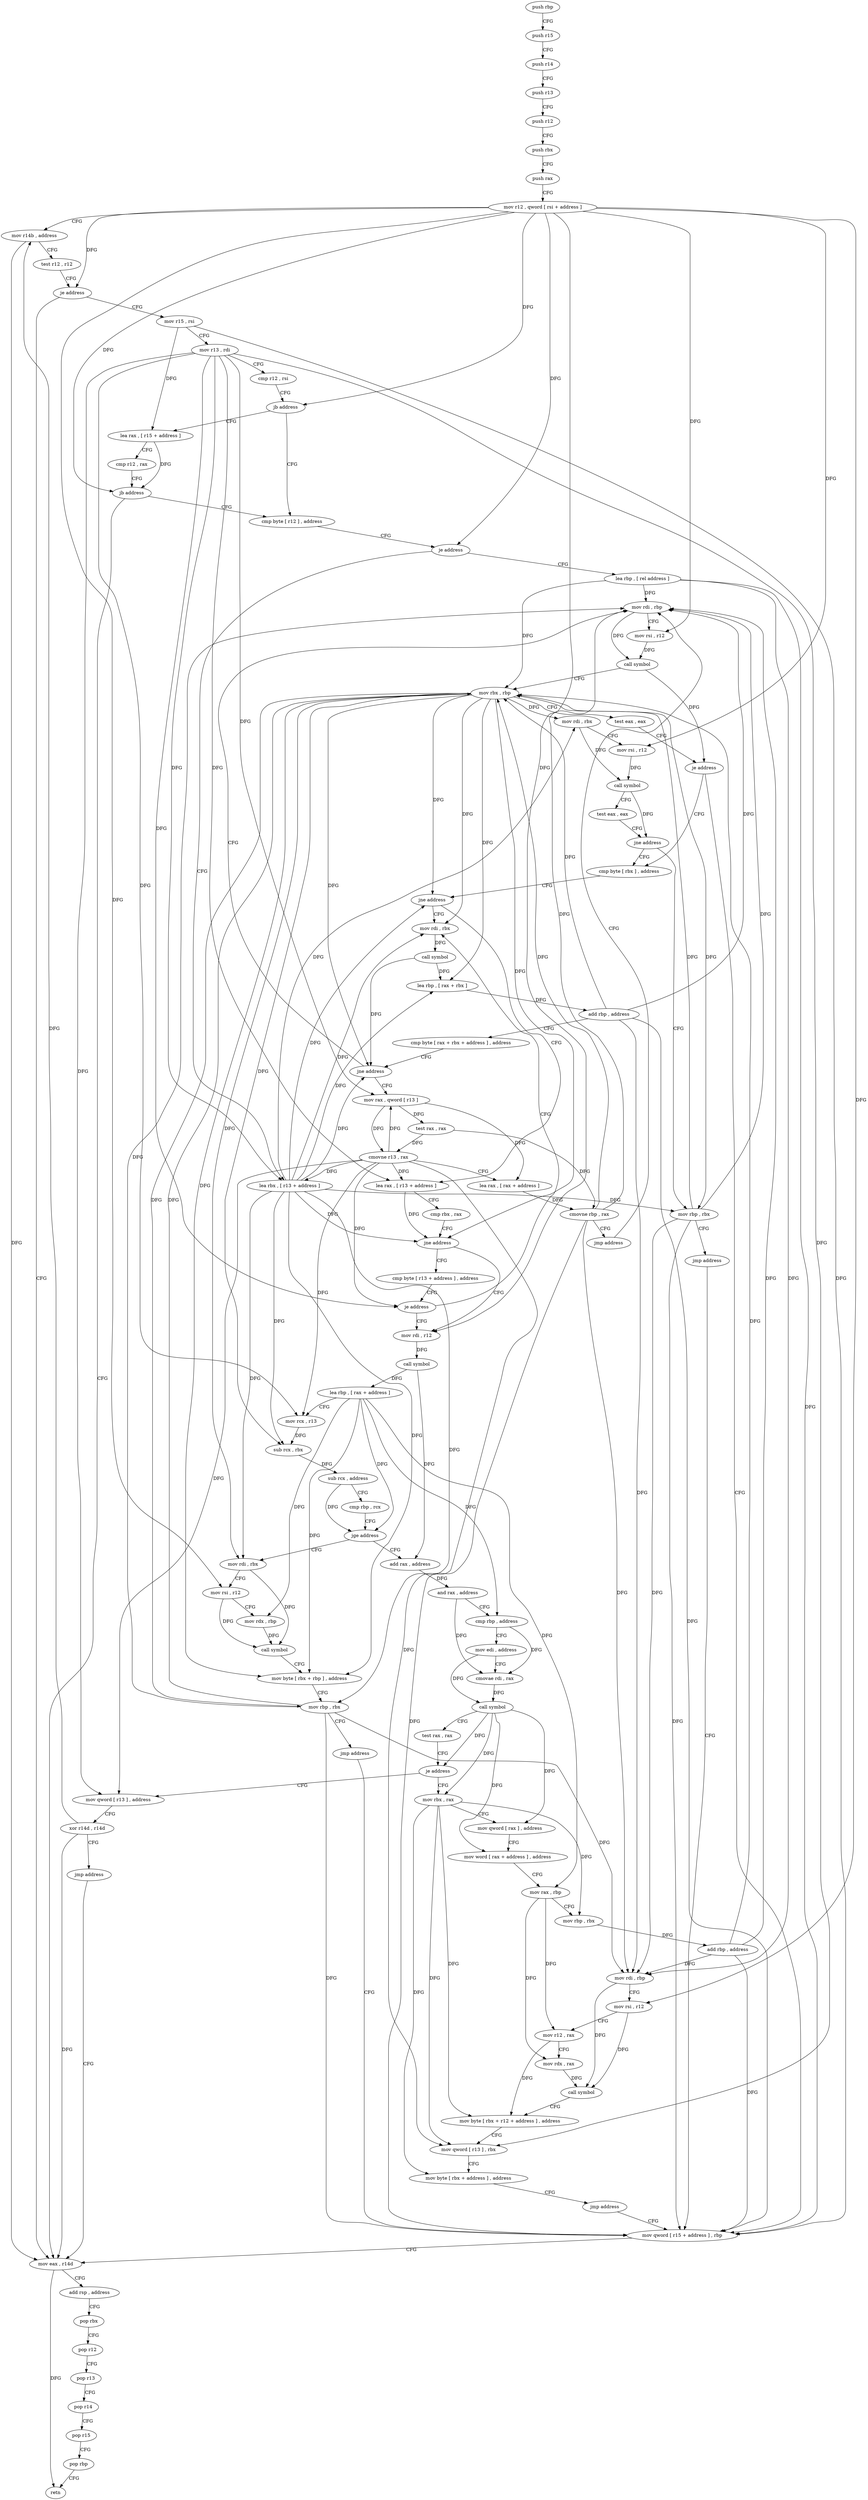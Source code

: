 digraph "func" {
"296624" [label = "push rbp" ]
"296625" [label = "push r15" ]
"296627" [label = "push r14" ]
"296629" [label = "push r13" ]
"296631" [label = "push r12" ]
"296633" [label = "push rbx" ]
"296634" [label = "push rax" ]
"296635" [label = "mov r12 , qword [ rsi + address ]" ]
"296639" [label = "mov r14b , address" ]
"296642" [label = "test r12 , r12" ]
"296645" [label = "je address" ]
"296814" [label = "mov eax , r14d" ]
"296651" [label = "mov r15 , rsi" ]
"296817" [label = "add rsp , address" ]
"296821" [label = "pop rbx" ]
"296822" [label = "pop r12" ]
"296824" [label = "pop r13" ]
"296826" [label = "pop r14" ]
"296828" [label = "pop r15" ]
"296830" [label = "pop rbp" ]
"296831" [label = "retn" ]
"296654" [label = "mov r13 , rdi" ]
"296657" [label = "cmp r12 , rsi" ]
"296660" [label = "jb address" ]
"296675" [label = "cmp byte [ r12 ] , address" ]
"296662" [label = "lea rax , [ r15 + address ]" ]
"296680" [label = "je address" ]
"296803" [label = "lea rbp , [ rel address ]" ]
"296682" [label = "lea rbx , [ r13 + address ]" ]
"296666" [label = "cmp r12 , rax" ]
"296669" [label = "jb address" ]
"296810" [label = "mov qword [ r15 + address ] , rbp" ]
"296686" [label = "mov rdi , rbx" ]
"296689" [label = "mov rsi , r12" ]
"296692" [label = "call symbol" ]
"296697" [label = "test eax , eax" ]
"296699" [label = "jne address" ]
"296738" [label = "cmp byte [ rbx ] , address" ]
"296701" [label = "mov rbp , rbx" ]
"296741" [label = "jne address" ]
"296759" [label = "mov rdi , rbx" ]
"296743" [label = "lea rax , [ r13 + address ]" ]
"296704" [label = "jmp address" ]
"296762" [label = "call symbol" ]
"296767" [label = "lea rbp , [ rax + rbx ]" ]
"296771" [label = "add rbp , address" ]
"296775" [label = "cmp byte [ rax + rbx + address ] , address" ]
"296780" [label = "jne address" ]
"296720" [label = "mov rdi , rbp" ]
"296782" [label = "mov rax , qword [ r13 ]" ]
"296747" [label = "cmp rbx , rax" ]
"296750" [label = "jne address" ]
"296832" [label = "mov rdi , r12" ]
"296752" [label = "cmp byte [ r13 + address ] , address" ]
"296723" [label = "mov rsi , r12" ]
"296726" [label = "call symbol" ]
"296731" [label = "mov rbx , rbp" ]
"296734" [label = "test eax , eax" ]
"296736" [label = "je address" ]
"296786" [label = "test rax , rax" ]
"296789" [label = "cmovne r13 , rax" ]
"296793" [label = "lea rax , [ rax + address ]" ]
"296797" [label = "cmovne rbp , rax" ]
"296801" [label = "jmp address" ]
"296835" [label = "call symbol" ]
"296840" [label = "lea rbp , [ rax + address ]" ]
"296844" [label = "mov rcx , r13" ]
"296847" [label = "sub rcx , rbx" ]
"296850" [label = "sub rcx , address" ]
"296854" [label = "cmp rbp , rcx" ]
"296857" [label = "jge address" ]
"296882" [label = "add rax , address" ]
"296859" [label = "mov rdi , rbx" ]
"296757" [label = "je address" ]
"296886" [label = "and rax , address" ]
"296890" [label = "cmp rbp , address" ]
"296894" [label = "mov edi , address" ]
"296899" [label = "cmovae rdi , rax" ]
"296903" [label = "call symbol" ]
"296908" [label = "test rax , rax" ]
"296911" [label = "je address" ]
"296975" [label = "mov qword [ r13 ] , address" ]
"296913" [label = "mov rbx , rax" ]
"296862" [label = "mov rsi , r12" ]
"296865" [label = "mov rdx , rbp" ]
"296868" [label = "call symbol" ]
"296873" [label = "mov byte [ rbx + rbp ] , address" ]
"296877" [label = "mov rbp , rbx" ]
"296880" [label = "jmp address" ]
"296983" [label = "xor r14d , r14d" ]
"296986" [label = "jmp address" ]
"296916" [label = "mov qword [ rax ] , address" ]
"296923" [label = "mov word [ rax + address ] , address" ]
"296929" [label = "mov rax , rbp" ]
"296932" [label = "mov rbp , rbx" ]
"296935" [label = "add rbp , address" ]
"296939" [label = "mov rdi , rbp" ]
"296942" [label = "mov rsi , r12" ]
"296945" [label = "mov r12 , rax" ]
"296948" [label = "mov rdx , rax" ]
"296951" [label = "call symbol" ]
"296956" [label = "mov byte [ rbx + r12 + address ] , address" ]
"296962" [label = "mov qword [ r13 ] , rbx" ]
"296966" [label = "mov byte [ rbx + address ] , address" ]
"296970" [label = "jmp address" ]
"296624" -> "296625" [ label = "CFG" ]
"296625" -> "296627" [ label = "CFG" ]
"296627" -> "296629" [ label = "CFG" ]
"296629" -> "296631" [ label = "CFG" ]
"296631" -> "296633" [ label = "CFG" ]
"296633" -> "296634" [ label = "CFG" ]
"296634" -> "296635" [ label = "CFG" ]
"296635" -> "296639" [ label = "CFG" ]
"296635" -> "296645" [ label = "DFG" ]
"296635" -> "296660" [ label = "DFG" ]
"296635" -> "296680" [ label = "DFG" ]
"296635" -> "296669" [ label = "DFG" ]
"296635" -> "296689" [ label = "DFG" ]
"296635" -> "296723" [ label = "DFG" ]
"296635" -> "296832" [ label = "DFG" ]
"296635" -> "296862" [ label = "DFG" ]
"296635" -> "296942" [ label = "DFG" ]
"296639" -> "296642" [ label = "CFG" ]
"296639" -> "296814" [ label = "DFG" ]
"296642" -> "296645" [ label = "CFG" ]
"296645" -> "296814" [ label = "CFG" ]
"296645" -> "296651" [ label = "CFG" ]
"296814" -> "296817" [ label = "CFG" ]
"296814" -> "296831" [ label = "DFG" ]
"296651" -> "296654" [ label = "CFG" ]
"296651" -> "296662" [ label = "DFG" ]
"296651" -> "296810" [ label = "DFG" ]
"296817" -> "296821" [ label = "CFG" ]
"296821" -> "296822" [ label = "CFG" ]
"296822" -> "296824" [ label = "CFG" ]
"296824" -> "296826" [ label = "CFG" ]
"296826" -> "296828" [ label = "CFG" ]
"296828" -> "296830" [ label = "CFG" ]
"296830" -> "296831" [ label = "CFG" ]
"296654" -> "296657" [ label = "CFG" ]
"296654" -> "296682" [ label = "DFG" ]
"296654" -> "296743" [ label = "DFG" ]
"296654" -> "296782" [ label = "DFG" ]
"296654" -> "296844" [ label = "DFG" ]
"296654" -> "296757" [ label = "DFG" ]
"296654" -> "296975" [ label = "DFG" ]
"296654" -> "296962" [ label = "DFG" ]
"296657" -> "296660" [ label = "CFG" ]
"296660" -> "296675" [ label = "CFG" ]
"296660" -> "296662" [ label = "CFG" ]
"296675" -> "296680" [ label = "CFG" ]
"296662" -> "296666" [ label = "CFG" ]
"296662" -> "296669" [ label = "DFG" ]
"296680" -> "296803" [ label = "CFG" ]
"296680" -> "296682" [ label = "CFG" ]
"296803" -> "296810" [ label = "DFG" ]
"296803" -> "296720" [ label = "DFG" ]
"296803" -> "296731" [ label = "DFG" ]
"296803" -> "296939" [ label = "DFG" ]
"296682" -> "296686" [ label = "DFG" ]
"296682" -> "296741" [ label = "DFG" ]
"296682" -> "296701" [ label = "DFG" ]
"296682" -> "296759" [ label = "DFG" ]
"296682" -> "296767" [ label = "DFG" ]
"296682" -> "296780" [ label = "DFG" ]
"296682" -> "296750" [ label = "DFG" ]
"296682" -> "296847" [ label = "DFG" ]
"296682" -> "296859" [ label = "DFG" ]
"296682" -> "296873" [ label = "DFG" ]
"296682" -> "296877" [ label = "DFG" ]
"296666" -> "296669" [ label = "CFG" ]
"296669" -> "296814" [ label = "CFG" ]
"296669" -> "296675" [ label = "CFG" ]
"296810" -> "296814" [ label = "CFG" ]
"296686" -> "296689" [ label = "CFG" ]
"296686" -> "296692" [ label = "DFG" ]
"296689" -> "296692" [ label = "DFG" ]
"296692" -> "296697" [ label = "CFG" ]
"296692" -> "296699" [ label = "DFG" ]
"296697" -> "296699" [ label = "CFG" ]
"296699" -> "296738" [ label = "CFG" ]
"296699" -> "296701" [ label = "CFG" ]
"296738" -> "296741" [ label = "CFG" ]
"296701" -> "296704" [ label = "CFG" ]
"296701" -> "296810" [ label = "DFG" ]
"296701" -> "296720" [ label = "DFG" ]
"296701" -> "296731" [ label = "DFG" ]
"296701" -> "296939" [ label = "DFG" ]
"296741" -> "296759" [ label = "CFG" ]
"296741" -> "296743" [ label = "CFG" ]
"296759" -> "296762" [ label = "DFG" ]
"296743" -> "296747" [ label = "CFG" ]
"296743" -> "296750" [ label = "DFG" ]
"296704" -> "296810" [ label = "CFG" ]
"296762" -> "296767" [ label = "DFG" ]
"296762" -> "296780" [ label = "DFG" ]
"296767" -> "296771" [ label = "DFG" ]
"296771" -> "296775" [ label = "CFG" ]
"296771" -> "296810" [ label = "DFG" ]
"296771" -> "296720" [ label = "DFG" ]
"296771" -> "296731" [ label = "DFG" ]
"296771" -> "296939" [ label = "DFG" ]
"296775" -> "296780" [ label = "CFG" ]
"296780" -> "296720" [ label = "CFG" ]
"296780" -> "296782" [ label = "CFG" ]
"296720" -> "296723" [ label = "CFG" ]
"296720" -> "296726" [ label = "DFG" ]
"296782" -> "296786" [ label = "DFG" ]
"296782" -> "296789" [ label = "DFG" ]
"296782" -> "296793" [ label = "DFG" ]
"296747" -> "296750" [ label = "CFG" ]
"296750" -> "296832" [ label = "CFG" ]
"296750" -> "296752" [ label = "CFG" ]
"296832" -> "296835" [ label = "DFG" ]
"296752" -> "296757" [ label = "CFG" ]
"296723" -> "296726" [ label = "DFG" ]
"296726" -> "296731" [ label = "CFG" ]
"296726" -> "296736" [ label = "DFG" ]
"296731" -> "296734" [ label = "CFG" ]
"296731" -> "296686" [ label = "DFG" ]
"296731" -> "296741" [ label = "DFG" ]
"296731" -> "296701" [ label = "DFG" ]
"296731" -> "296759" [ label = "DFG" ]
"296731" -> "296767" [ label = "DFG" ]
"296731" -> "296780" [ label = "DFG" ]
"296731" -> "296750" [ label = "DFG" ]
"296731" -> "296847" [ label = "DFG" ]
"296731" -> "296859" [ label = "DFG" ]
"296731" -> "296873" [ label = "DFG" ]
"296731" -> "296877" [ label = "DFG" ]
"296734" -> "296736" [ label = "CFG" ]
"296736" -> "296810" [ label = "CFG" ]
"296736" -> "296738" [ label = "CFG" ]
"296786" -> "296789" [ label = "DFG" ]
"296786" -> "296797" [ label = "DFG" ]
"296789" -> "296793" [ label = "CFG" ]
"296789" -> "296682" [ label = "DFG" ]
"296789" -> "296743" [ label = "DFG" ]
"296789" -> "296782" [ label = "DFG" ]
"296789" -> "296844" [ label = "DFG" ]
"296789" -> "296757" [ label = "DFG" ]
"296789" -> "296975" [ label = "DFG" ]
"296789" -> "296962" [ label = "DFG" ]
"296793" -> "296797" [ label = "DFG" ]
"296797" -> "296801" [ label = "CFG" ]
"296797" -> "296810" [ label = "DFG" ]
"296797" -> "296720" [ label = "DFG" ]
"296797" -> "296731" [ label = "DFG" ]
"296797" -> "296939" [ label = "DFG" ]
"296801" -> "296720" [ label = "CFG" ]
"296835" -> "296840" [ label = "DFG" ]
"296835" -> "296882" [ label = "DFG" ]
"296840" -> "296844" [ label = "CFG" ]
"296840" -> "296857" [ label = "DFG" ]
"296840" -> "296890" [ label = "DFG" ]
"296840" -> "296865" [ label = "DFG" ]
"296840" -> "296873" [ label = "DFG" ]
"296840" -> "296929" [ label = "DFG" ]
"296844" -> "296847" [ label = "DFG" ]
"296847" -> "296850" [ label = "DFG" ]
"296850" -> "296854" [ label = "CFG" ]
"296850" -> "296857" [ label = "DFG" ]
"296854" -> "296857" [ label = "CFG" ]
"296857" -> "296882" [ label = "CFG" ]
"296857" -> "296859" [ label = "CFG" ]
"296882" -> "296886" [ label = "DFG" ]
"296859" -> "296862" [ label = "CFG" ]
"296859" -> "296868" [ label = "DFG" ]
"296757" -> "296832" [ label = "CFG" ]
"296757" -> "296759" [ label = "CFG" ]
"296886" -> "296890" [ label = "CFG" ]
"296886" -> "296899" [ label = "DFG" ]
"296890" -> "296894" [ label = "CFG" ]
"296890" -> "296899" [ label = "DFG" ]
"296894" -> "296899" [ label = "CFG" ]
"296894" -> "296903" [ label = "DFG" ]
"296899" -> "296903" [ label = "DFG" ]
"296903" -> "296908" [ label = "CFG" ]
"296903" -> "296911" [ label = "DFG" ]
"296903" -> "296913" [ label = "DFG" ]
"296903" -> "296916" [ label = "DFG" ]
"296903" -> "296923" [ label = "DFG" ]
"296908" -> "296911" [ label = "CFG" ]
"296911" -> "296975" [ label = "CFG" ]
"296911" -> "296913" [ label = "CFG" ]
"296975" -> "296983" [ label = "CFG" ]
"296913" -> "296916" [ label = "CFG" ]
"296913" -> "296932" [ label = "DFG" ]
"296913" -> "296956" [ label = "DFG" ]
"296913" -> "296962" [ label = "DFG" ]
"296913" -> "296966" [ label = "DFG" ]
"296862" -> "296865" [ label = "CFG" ]
"296862" -> "296868" [ label = "DFG" ]
"296865" -> "296868" [ label = "DFG" ]
"296868" -> "296873" [ label = "CFG" ]
"296873" -> "296877" [ label = "CFG" ]
"296877" -> "296880" [ label = "CFG" ]
"296877" -> "296810" [ label = "DFG" ]
"296877" -> "296720" [ label = "DFG" ]
"296877" -> "296731" [ label = "DFG" ]
"296877" -> "296939" [ label = "DFG" ]
"296880" -> "296810" [ label = "CFG" ]
"296983" -> "296986" [ label = "CFG" ]
"296983" -> "296639" [ label = "DFG" ]
"296983" -> "296814" [ label = "DFG" ]
"296986" -> "296814" [ label = "CFG" ]
"296916" -> "296923" [ label = "CFG" ]
"296923" -> "296929" [ label = "CFG" ]
"296929" -> "296932" [ label = "CFG" ]
"296929" -> "296945" [ label = "DFG" ]
"296929" -> "296948" [ label = "DFG" ]
"296932" -> "296935" [ label = "DFG" ]
"296935" -> "296939" [ label = "DFG" ]
"296935" -> "296810" [ label = "DFG" ]
"296935" -> "296720" [ label = "DFG" ]
"296935" -> "296731" [ label = "DFG" ]
"296939" -> "296942" [ label = "CFG" ]
"296939" -> "296951" [ label = "DFG" ]
"296942" -> "296945" [ label = "CFG" ]
"296942" -> "296951" [ label = "DFG" ]
"296945" -> "296948" [ label = "CFG" ]
"296945" -> "296956" [ label = "DFG" ]
"296948" -> "296951" [ label = "DFG" ]
"296951" -> "296956" [ label = "CFG" ]
"296956" -> "296962" [ label = "CFG" ]
"296962" -> "296966" [ label = "CFG" ]
"296966" -> "296970" [ label = "CFG" ]
"296970" -> "296810" [ label = "CFG" ]
}
